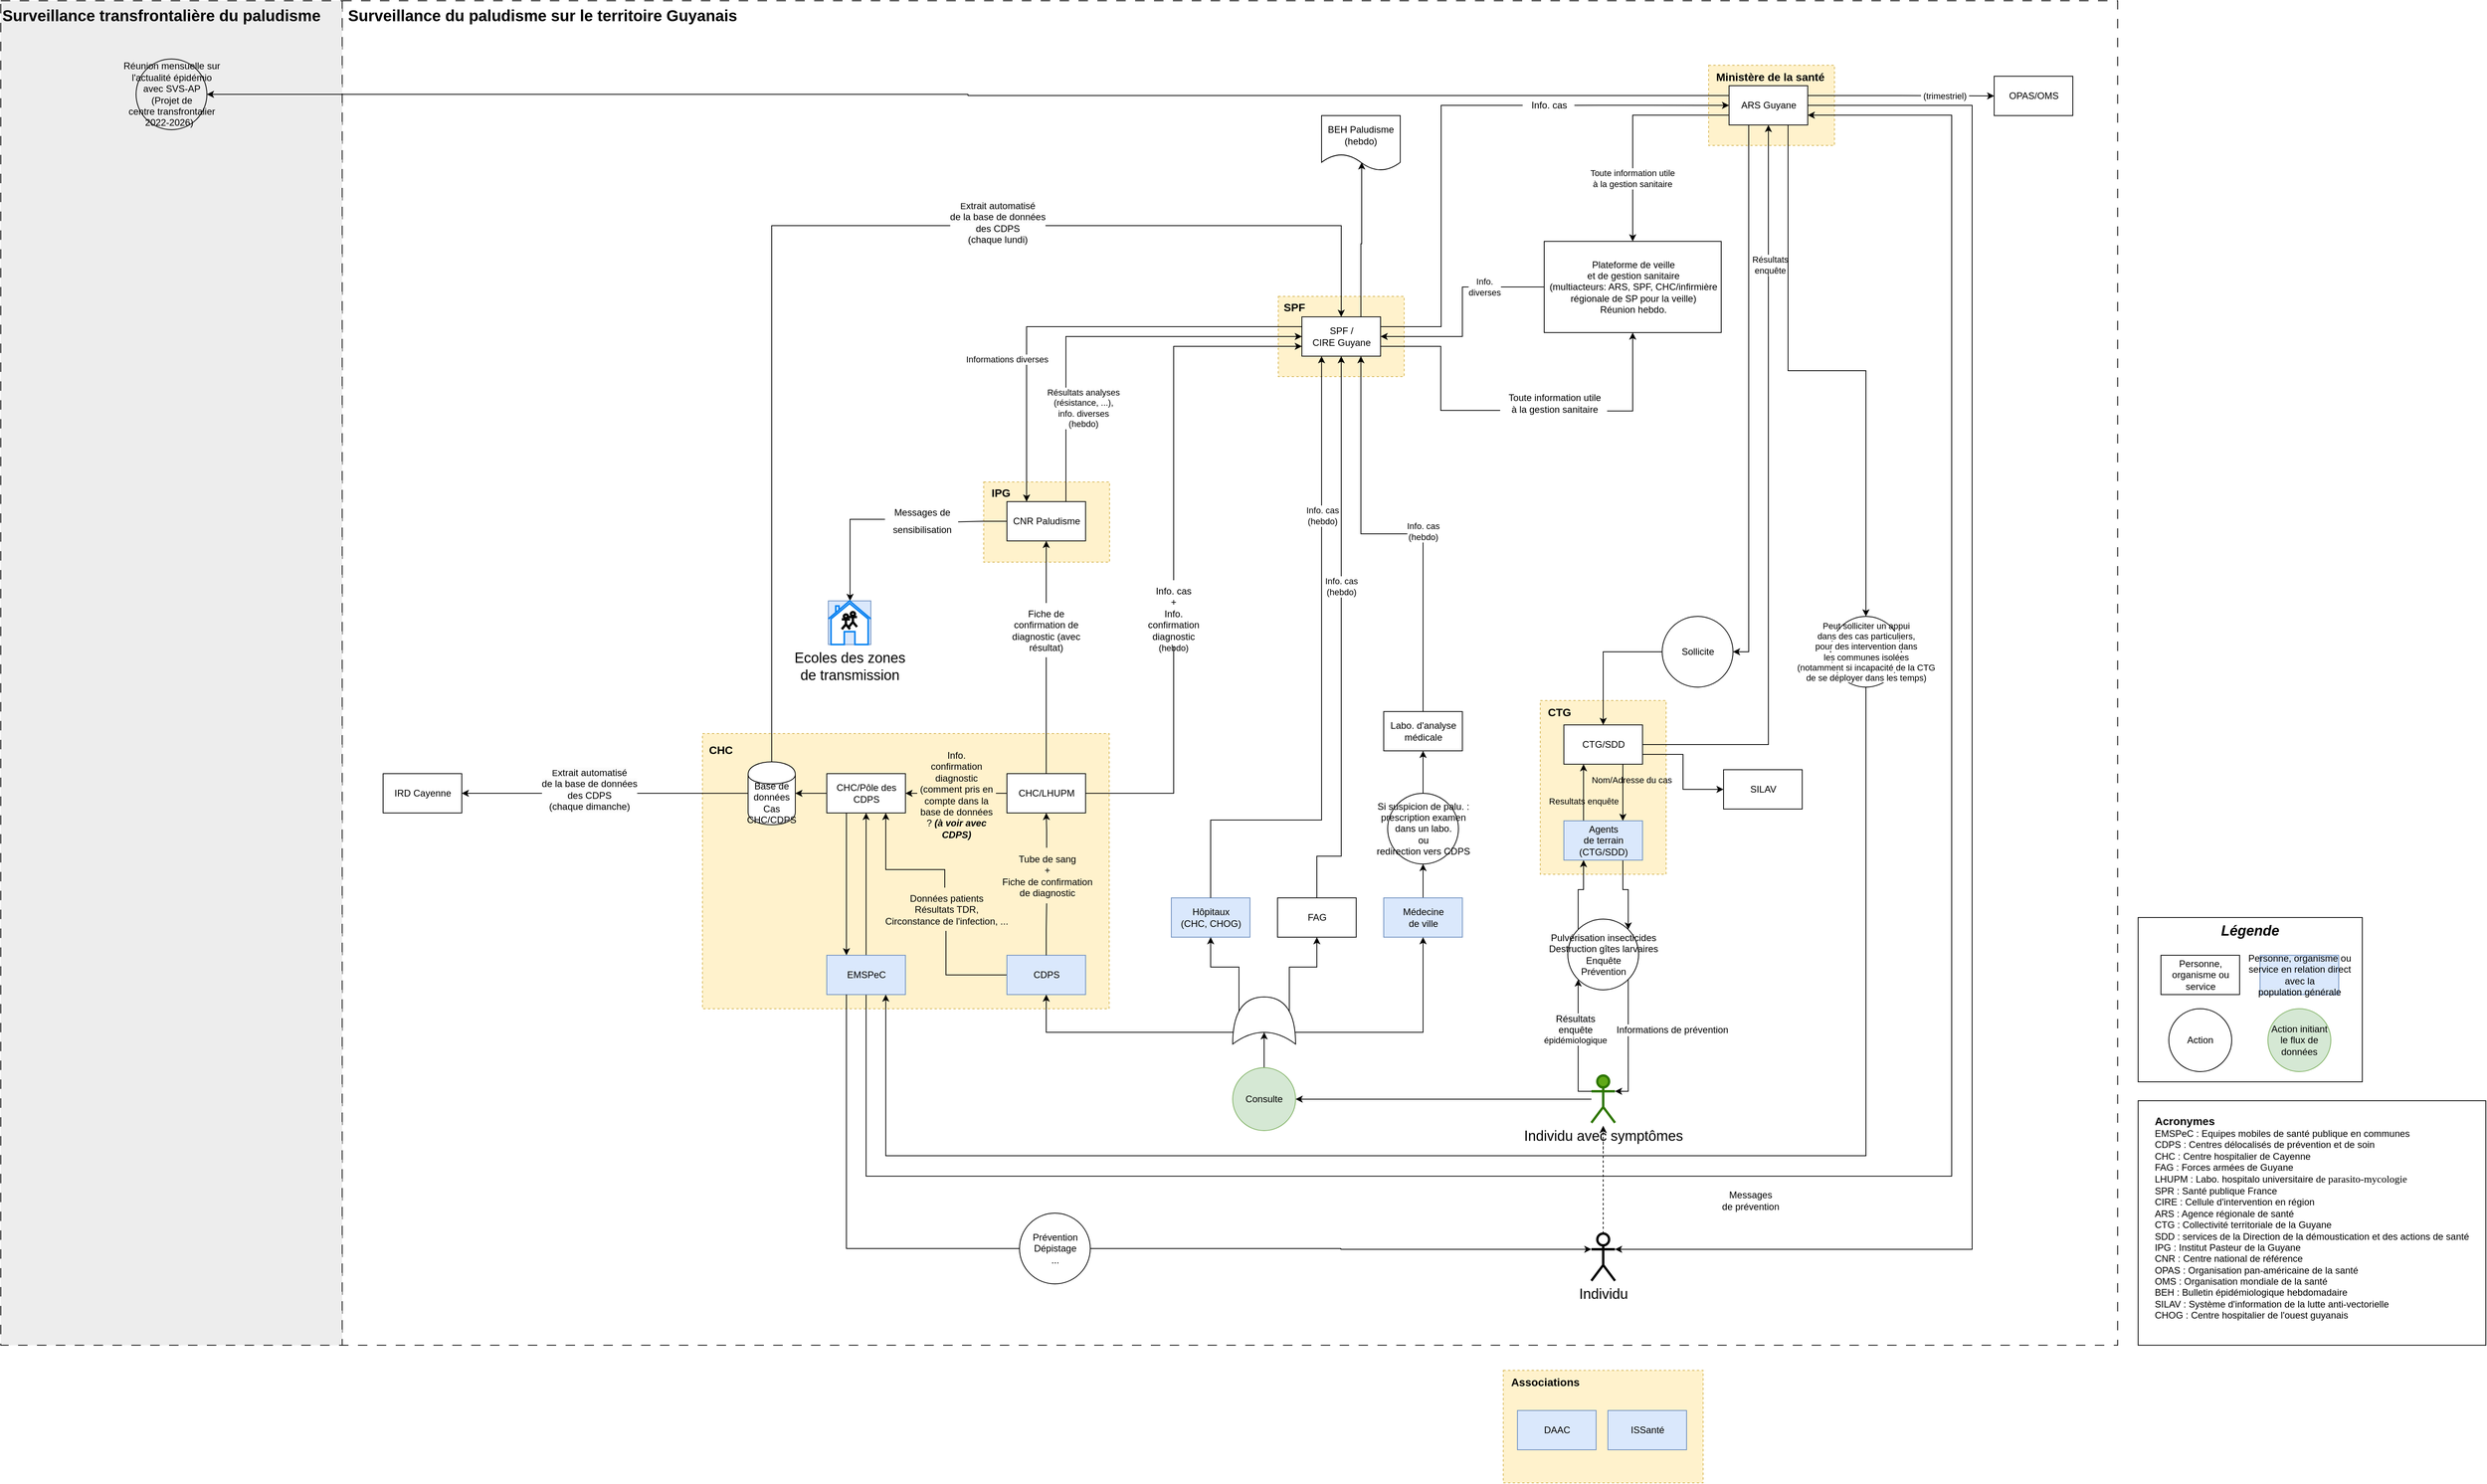 <mxfile version="21.0.6" type="github">
  <diagram id="g7fYQ90FhEnoCOdFYeij" name="Page-1">
    <mxGraphModel dx="4618" dy="2348" grid="0" gridSize="10" guides="1" tooltips="1" connect="1" arrows="1" fold="1" page="0" pageScale="1" pageWidth="827" pageHeight="1169" math="0" shadow="0">
      <root>
        <mxCell id="0" />
        <mxCell id="1" parent="0" />
        <mxCell id="hjuyHTvlB5CmD21Vtv22-89" value="&amp;nbsp;Surveillance du paludisme sur le territoire Guyanais" style="rounded=0;whiteSpace=wrap;html=1;fillColor=none;dashed=1;dashPattern=12 12;verticalAlign=top;align=left;fontSize=20;fontStyle=1" vertex="1" parent="1">
          <mxGeometry x="-421" y="-381" width="2257" height="1710" as="geometry" />
        </mxCell>
        <mxCell id="hjuyHTvlB5CmD21Vtv22-88" value="Surveillance transfrontalière du paludisme" style="rounded=0;whiteSpace=wrap;html=1;fillColor=#EDEDED;dashed=1;dashPattern=12 12;verticalAlign=top;align=left;fontSize=20;fontStyle=1" vertex="1" parent="1">
          <mxGeometry x="-855" y="-381" width="434" height="1710" as="geometry" />
        </mxCell>
        <mxCell id="hjuyHTvlB5CmD21Vtv22-76" value="" style="html=1;dashed=1;whitespace=wrap;fillColor=#fff2cc;strokeColor=#d6b656;" vertex="1" parent="1">
          <mxGeometry x="1055" y="1361" width="254" height="143" as="geometry" />
        </mxCell>
        <mxCell id="hjuyHTvlB5CmD21Vtv22-63" value="" style="html=1;dashed=1;whitespace=wrap;fillColor=#fff2cc;strokeColor=#d6b656;align=left;" vertex="1" parent="1">
          <mxGeometry x="1316" y="-299" width="160" height="102" as="geometry" />
        </mxCell>
        <mxCell id="hjuyHTvlB5CmD21Vtv22-61" value="" style="html=1;dashed=1;whitespace=wrap;fillColor=#fff2cc;strokeColor=#d6b656;align=left;" vertex="1" parent="1">
          <mxGeometry x="394.5" y="231" width="160" height="102" as="geometry" />
        </mxCell>
        <mxCell id="hjuyHTvlB5CmD21Vtv22-59" value="" style="html=1;dashed=1;whitespace=wrap;fillColor=#fff2cc;strokeColor=#d6b656;align=left;" vertex="1" parent="1">
          <mxGeometry x="769" y="-5" width="160" height="102" as="geometry" />
        </mxCell>
        <mxCell id="soGgQo1d9cTRyv0vqCLj-78" value="" style="html=1;dashed=1;whitespace=wrap;fillColor=#fff2cc;strokeColor=#d6b656;align=left;" parent="1" vertex="1">
          <mxGeometry x="1102" y="509" width="160" height="221" as="geometry" />
        </mxCell>
        <mxCell id="soGgQo1d9cTRyv0vqCLj-87" value="" style="html=1;dashed=1;whitespace=wrap;fillColor=#fff2cc;strokeColor=#d6b656;" parent="1" vertex="1">
          <mxGeometry x="37" y="551" width="517" height="350" as="geometry" />
        </mxCell>
        <mxCell id="u60AbG91HoaB3VA-9xF0-2" style="edgeStyle=orthogonalEdgeStyle;rounded=0;orthogonalLoop=1;jettySize=auto;html=1;exitX=0;exitY=0.5;exitDx=0;exitDy=0;entryX=1;entryY=0.5;entryDx=0;entryDy=0;" parent="1" source="soGgQo1d9cTRyv0vqCLj-1" target="u60AbG91HoaB3VA-9xF0-1" edge="1">
          <mxGeometry relative="1" as="geometry" />
        </mxCell>
        <mxCell id="soGgQo1d9cTRyv0vqCLj-1" value="Base de données&lt;br&gt;Cas&lt;br&gt;CHC/CDPS" style="shape=cylinder;whiteSpace=wrap;html=1;boundedLbl=1;backgroundOutline=1;" parent="1" vertex="1">
          <mxGeometry x="95" y="586.99" width="60" height="80" as="geometry" />
        </mxCell>
        <mxCell id="soGgQo1d9cTRyv0vqCLj-3" style="edgeStyle=elbowEdgeStyle;rounded=0;orthogonalLoop=1;jettySize=auto;elbow=vertical;html=1;entryX=0.5;entryY=1;entryDx=0;entryDy=0;startArrow=none;exitX=0.5;exitY=-0.011;exitDx=0;exitDy=0;exitPerimeter=0;" parent="1" source="soGgQo1d9cTRyv0vqCLj-36" target="soGgQo1d9cTRyv0vqCLj-16" edge="1">
          <mxGeometry relative="1" as="geometry">
            <mxPoint x="474" y="619.99" as="sourcePoint" />
          </mxGeometry>
        </mxCell>
        <mxCell id="soGgQo1d9cTRyv0vqCLj-85" style="edgeStyle=orthogonalEdgeStyle;rounded=0;orthogonalLoop=1;jettySize=auto;html=1;exitX=0;exitY=0.5;exitDx=0;exitDy=0;endArrow=none;endFill=0;" parent="1" source="soGgQo1d9cTRyv0vqCLj-5" target="soGgQo1d9cTRyv0vqCLj-38" edge="1">
          <mxGeometry relative="1" as="geometry" />
        </mxCell>
        <mxCell id="soGgQo1d9cTRyv0vqCLj-5" value="CDPS" style="html=1;dashed=0;whitespace=wrap;fillColor=#dae8fc;strokeColor=#6c8ebf;" parent="1" vertex="1">
          <mxGeometry x="424" y="833" width="100" height="50" as="geometry" />
        </mxCell>
        <mxCell id="soGgQo1d9cTRyv0vqCLj-6" style="edgeStyle=elbowEdgeStyle;rounded=0;orthogonalLoop=1;jettySize=auto;html=1;entryX=1;entryY=0.5;entryDx=0;entryDy=0;elbow=vertical;startArrow=none;exitX=0;exitY=0.5;exitDx=0;exitDy=0;" parent="1" source="soGgQo1d9cTRyv0vqCLj-7" target="soGgQo1d9cTRyv0vqCLj-1" edge="1">
          <mxGeometry relative="1" as="geometry">
            <mxPoint x="150" y="-390.01" as="targetPoint" />
            <mxPoint x="65" y="-420.01" as="sourcePoint" />
          </mxGeometry>
        </mxCell>
        <mxCell id="hjuyHTvlB5CmD21Vtv22-51" style="edgeStyle=orthogonalEdgeStyle;rounded=0;orthogonalLoop=1;jettySize=auto;html=1;exitX=0.25;exitY=1;exitDx=0;exitDy=0;entryX=0.25;entryY=0;entryDx=0;entryDy=0;" edge="1" parent="1" source="soGgQo1d9cTRyv0vqCLj-7" target="0BxKxRSpmN7JtVQ8fGr3-6">
          <mxGeometry relative="1" as="geometry" />
        </mxCell>
        <mxCell id="soGgQo1d9cTRyv0vqCLj-7" value="CHC/Pôle des&lt;br&gt;CDPS" style="html=1;dashed=0;whitespace=wrap;" parent="1" vertex="1">
          <mxGeometry x="195" y="601.99" width="100" height="50" as="geometry" />
        </mxCell>
        <mxCell id="hjuyHTvlB5CmD21Vtv22-36" style="edgeStyle=orthogonalEdgeStyle;rounded=0;orthogonalLoop=1;jettySize=auto;html=1;exitX=1;exitY=0.75;exitDx=0;exitDy=0;entryX=0.5;entryY=1;entryDx=0;entryDy=0;startArrow=none;" edge="1" parent="1" source="hjuyHTvlB5CmD21Vtv22-35" target="Eu0Y002OEBs1yhH1_e7d-9">
          <mxGeometry relative="1" as="geometry" />
        </mxCell>
        <mxCell id="hjuyHTvlB5CmD21Vtv22-39" style="edgeStyle=orthogonalEdgeStyle;rounded=0;orthogonalLoop=1;jettySize=auto;html=1;exitX=0.75;exitY=0;exitDx=0;exitDy=0;entryX=0.49;entryY=0.85;entryDx=0;entryDy=0;entryPerimeter=0;" edge="1" parent="1" source="soGgQo1d9cTRyv0vqCLj-11" target="hjuyHTvlB5CmD21Vtv22-40">
          <mxGeometry relative="1" as="geometry">
            <mxPoint x="936" y="-195.5" as="targetPoint" />
          </mxGeometry>
        </mxCell>
        <mxCell id="soGgQo1d9cTRyv0vqCLj-11" value="SPF /&lt;br&gt;CIRE Guyane" style="html=1;dashed=0;whitespace=wrap;" parent="1" vertex="1">
          <mxGeometry x="799" y="21" width="100" height="50" as="geometry" />
        </mxCell>
        <mxCell id="Eu0Y002OEBs1yhH1_e7d-13" style="edgeStyle=orthogonalEdgeStyle;rounded=0;orthogonalLoop=1;jettySize=auto;html=1;exitX=0.25;exitY=0;exitDx=0;exitDy=0;entryX=0;entryY=0.25;entryDx=0;entryDy=0;startArrow=classic;startFill=1;endArrow=none;endFill=0;" parent="1" source="soGgQo1d9cTRyv0vqCLj-12" target="soGgQo1d9cTRyv0vqCLj-11" edge="1">
          <mxGeometry relative="1" as="geometry" />
        </mxCell>
        <mxCell id="Eu0Y002OEBs1yhH1_e7d-14" value="Informations diverses" style="edgeLabel;html=1;align=center;verticalAlign=middle;resizable=0;points=[];" parent="Eu0Y002OEBs1yhH1_e7d-13" vertex="1" connectable="0">
          <mxGeometry x="-0.288" y="1" relative="1" as="geometry">
            <mxPoint x="-24" y="23" as="offset" />
          </mxGeometry>
        </mxCell>
        <mxCell id="Eu0Y002OEBs1yhH1_e7d-17" style="edgeStyle=orthogonalEdgeStyle;rounded=0;orthogonalLoop=1;jettySize=auto;html=1;exitX=0.75;exitY=0;exitDx=0;exitDy=0;entryX=0;entryY=0.5;entryDx=0;entryDy=0;" parent="1" source="soGgQo1d9cTRyv0vqCLj-12" target="soGgQo1d9cTRyv0vqCLj-11" edge="1">
          <mxGeometry relative="1" as="geometry" />
        </mxCell>
        <mxCell id="Eu0Y002OEBs1yhH1_e7d-18" value="Résultats analyses&lt;br&gt;(résistance, ...),&lt;br&gt;info. diverses&lt;br&gt;(hebdo)" style="edgeLabel;html=1;align=center;verticalAlign=middle;resizable=0;points=[];" parent="Eu0Y002OEBs1yhH1_e7d-17" vertex="1" connectable="0">
          <mxGeometry x="-0.266" y="-1" relative="1" as="geometry">
            <mxPoint x="21" y="68" as="offset" />
          </mxGeometry>
        </mxCell>
        <mxCell id="hjuyHTvlB5CmD21Vtv22-42" style="edgeStyle=orthogonalEdgeStyle;rounded=0;orthogonalLoop=1;jettySize=auto;html=1;exitX=0;exitY=0.5;exitDx=0;exitDy=0;entryX=0.511;entryY=0;entryDx=0;entryDy=0;entryPerimeter=0;startArrow=none;" edge="1" parent="1" source="B1FECNCcKLdafd96bGU7-9" target="B1FECNCcKLdafd96bGU7-4">
          <mxGeometry relative="1" as="geometry" />
        </mxCell>
        <mxCell id="soGgQo1d9cTRyv0vqCLj-12" value="CNR Paludisme" style="html=1;dashed=0;whitespace=wrap;" parent="1" vertex="1">
          <mxGeometry x="424" y="256" width="100" height="50" as="geometry" />
        </mxCell>
        <mxCell id="soGgQo1d9cTRyv0vqCLj-13" style="edgeStyle=orthogonalEdgeStyle;rounded=0;orthogonalLoop=1;jettySize=auto;html=1;exitX=0.5;exitY=0;exitDx=0;exitDy=0;entryX=0.5;entryY=1;entryDx=0;entryDy=0;startArrow=none;" parent="1" source="soGgQo1d9cTRyv0vqCLj-49" target="soGgQo1d9cTRyv0vqCLj-12" edge="1">
          <mxGeometry relative="1" as="geometry" />
        </mxCell>
        <mxCell id="soGgQo1d9cTRyv0vqCLj-14" style="edgeStyle=elbowEdgeStyle;rounded=0;orthogonalLoop=1;jettySize=auto;elbow=vertical;html=1;exitX=0;exitY=0.5;exitDx=0;exitDy=0;entryX=1;entryY=0.5;entryDx=0;entryDy=0;startArrow=none;" parent="1" source="soGgQo1d9cTRyv0vqCLj-58" target="soGgQo1d9cTRyv0vqCLj-7" edge="1">
          <mxGeometry relative="1" as="geometry">
            <Array as="points" />
          </mxGeometry>
        </mxCell>
        <mxCell id="soGgQo1d9cTRyv0vqCLj-16" value="CHC/LHUPM" style="html=1;dashed=0;whitespace=wrap;" parent="1" vertex="1">
          <mxGeometry x="424" y="601.99" width="100" height="50" as="geometry" />
        </mxCell>
        <mxCell id="soGgQo1d9cTRyv0vqCLj-19" style="edgeStyle=orthogonalEdgeStyle;rounded=0;orthogonalLoop=1;jettySize=auto;html=1;exitX=0.75;exitY=1;exitDx=0;exitDy=0;entryX=0.75;entryY=0;entryDx=0;entryDy=0;strokeColor=#000000;endArrow=classic;endFill=1;" parent="1" source="soGgQo1d9cTRyv0vqCLj-21" target="soGgQo1d9cTRyv0vqCLj-76" edge="1">
          <mxGeometry relative="1" as="geometry" />
        </mxCell>
        <mxCell id="soGgQo1d9cTRyv0vqCLj-20" value="Nom/Adresse du cas" style="edgeLabel;html=1;align=center;verticalAlign=middle;resizable=0;points=[];labelBackgroundColor=none;" parent="soGgQo1d9cTRyv0vqCLj-19" vertex="1" connectable="0">
          <mxGeometry x="-0.015" y="1" relative="1" as="geometry">
            <mxPoint x="10" y="-16" as="offset" />
          </mxGeometry>
        </mxCell>
        <mxCell id="Eu0Y002OEBs1yhH1_e7d-20" style="edgeStyle=orthogonalEdgeStyle;rounded=0;orthogonalLoop=1;jettySize=auto;html=1;exitX=1;exitY=0.75;exitDx=0;exitDy=0;entryX=0;entryY=0.5;entryDx=0;entryDy=0;" parent="1" source="soGgQo1d9cTRyv0vqCLj-21" target="Eu0Y002OEBs1yhH1_e7d-19" edge="1">
          <mxGeometry relative="1" as="geometry" />
        </mxCell>
        <mxCell id="hjuyHTvlB5CmD21Vtv22-9" style="edgeStyle=orthogonalEdgeStyle;rounded=0;orthogonalLoop=1;jettySize=auto;html=1;exitX=1;exitY=0.5;exitDx=0;exitDy=0;entryX=0.5;entryY=1;entryDx=0;entryDy=0;" edge="1" parent="1" source="soGgQo1d9cTRyv0vqCLj-21" target="n1sZ7gGWq_7eU4WZFnXG-12">
          <mxGeometry relative="1" as="geometry" />
        </mxCell>
        <mxCell id="hjuyHTvlB5CmD21Vtv22-10" value="Résultats&lt;br style=&quot;border-color: var(--border-color);&quot;&gt;enquête" style="edgeLabel;html=1;align=center;verticalAlign=middle;resizable=0;points=[];" vertex="1" connectable="0" parent="hjuyHTvlB5CmD21Vtv22-9">
          <mxGeometry x="0.623" y="-2" relative="1" as="geometry">
            <mxPoint y="-1" as="offset" />
          </mxGeometry>
        </mxCell>
        <mxCell id="soGgQo1d9cTRyv0vqCLj-21" value="CTG/SDD" style="html=1;dashed=0;whitespace=wrap;" parent="1" vertex="1">
          <mxGeometry x="1132" y="539.99" width="100" height="50" as="geometry" />
        </mxCell>
        <mxCell id="Eu0Y002OEBs1yhH1_e7d-4" style="edgeStyle=orthogonalEdgeStyle;rounded=0;orthogonalLoop=1;jettySize=auto;html=1;exitX=0.5;exitY=0;exitDx=0;exitDy=0;entryX=0.5;entryY=1;entryDx=0;entryDy=0;" parent="1" source="hjuyHTvlB5CmD21Vtv22-5" target="Eu0Y002OEBs1yhH1_e7d-1" edge="1">
          <mxGeometry relative="1" as="geometry" />
        </mxCell>
        <mxCell id="hjuyHTvlB5CmD21Vtv22-17" style="edgeStyle=orthogonalEdgeStyle;rounded=0;orthogonalLoop=1;jettySize=auto;html=1;entryX=0.5;entryY=1;entryDx=0;entryDy=0;startArrow=none;exitX=0.5;exitY=0;exitDx=0;exitDy=0;" edge="1" parent="1" source="soGgQo1d9cTRyv0vqCLj-25" target="soGgQo1d9cTRyv0vqCLj-11">
          <mxGeometry relative="1" as="geometry">
            <Array as="points">
              <mxPoint x="818" y="707" />
              <mxPoint x="849" y="707" />
            </Array>
          </mxGeometry>
        </mxCell>
        <mxCell id="hjuyHTvlB5CmD21Vtv22-57" value="Info. cas&lt;br style=&quot;border-color: var(--border-color);&quot;&gt;(hebdo)" style="edgeLabel;html=1;align=center;verticalAlign=middle;resizable=0;points=[];" vertex="1" connectable="0" parent="hjuyHTvlB5CmD21Vtv22-17">
          <mxGeometry x="0.186" relative="1" as="geometry">
            <mxPoint as="offset" />
          </mxGeometry>
        </mxCell>
        <mxCell id="soGgQo1d9cTRyv0vqCLj-23" value="Hôpitaux&lt;br&gt;(CHC, CHOG)" style="html=1;dashed=0;whitespace=wrap;fillColor=#dae8fc;strokeColor=#6c8ebf;" parent="1" vertex="1">
          <mxGeometry x="633" y="760" width="100" height="50" as="geometry" />
        </mxCell>
        <mxCell id="Eu0Y002OEBs1yhH1_e7d-7" style="edgeStyle=orthogonalEdgeStyle;rounded=0;orthogonalLoop=1;jettySize=auto;html=1;entryX=0.25;entryY=1;entryDx=0;entryDy=0;exitX=0.5;exitY=0;exitDx=0;exitDy=0;" parent="1" source="soGgQo1d9cTRyv0vqCLj-23" target="soGgQo1d9cTRyv0vqCLj-11" edge="1">
          <mxGeometry relative="1" as="geometry">
            <mxPoint x="697" y="715" as="sourcePoint" />
            <mxPoint x="985" y="75" as="targetPoint" />
            <Array as="points">
              <mxPoint x="683" y="661" />
              <mxPoint x="824" y="661" />
            </Array>
          </mxGeometry>
        </mxCell>
        <mxCell id="hjuyHTvlB5CmD21Vtv22-58" value="Info. cas&lt;br&gt;(hebdo)" style="edgeLabel;html=1;align=center;verticalAlign=middle;resizable=0;points=[];" vertex="1" connectable="0" parent="Eu0Y002OEBs1yhH1_e7d-7">
          <mxGeometry x="0.511" y="-1" relative="1" as="geometry">
            <mxPoint as="offset" />
          </mxGeometry>
        </mxCell>
        <mxCell id="hjuyHTvlB5CmD21Vtv22-6" style="edgeStyle=orthogonalEdgeStyle;rounded=0;orthogonalLoop=1;jettySize=auto;html=1;exitX=0.5;exitY=0;exitDx=0;exitDy=0;entryX=0.5;entryY=1;entryDx=0;entryDy=0;" edge="1" parent="1" source="soGgQo1d9cTRyv0vqCLj-27" target="hjuyHTvlB5CmD21Vtv22-5">
          <mxGeometry relative="1" as="geometry" />
        </mxCell>
        <mxCell id="soGgQo1d9cTRyv0vqCLj-27" value="Médecine&lt;br style=&quot;border-color: var(--border-color);&quot;&gt;de ville" style="html=1;dashed=0;whitespace=wrap;fillColor=#dae8fc;strokeColor=#6c8ebf;" parent="1" vertex="1">
          <mxGeometry x="903" y="760" width="100" height="50" as="geometry" />
        </mxCell>
        <mxCell id="soGgQo1d9cTRyv0vqCLj-77" style="edgeStyle=orthogonalEdgeStyle;rounded=0;orthogonalLoop=1;jettySize=auto;html=1;entryX=0;entryY=0.5;entryDx=0;entryDy=0;exitX=1.022;exitY=0.498;exitDx=0;exitDy=0;exitPerimeter=0;" parent="1" source="soGgQo1d9cTRyv0vqCLj-32" target="n1sZ7gGWq_7eU4WZFnXG-12" edge="1">
          <mxGeometry relative="1" as="geometry" />
        </mxCell>
        <mxCell id="soGgQo1d9cTRyv0vqCLj-32" value="Info. cas" style="text;html=1;align=center;verticalAlign=middle;resizable=0;points=[];autosize=1;strokeColor=none;fillColor=none;" parent="1" vertex="1">
          <mxGeometry x="1081" y="-261" width="63" height="26" as="geometry" />
        </mxCell>
        <mxCell id="soGgQo1d9cTRyv0vqCLj-33" value="" style="edgeStyle=elbowEdgeStyle;rounded=0;orthogonalLoop=1;jettySize=auto;html=1;endArrow=none;entryX=-0.022;entryY=0.498;entryDx=0;entryDy=0;entryPerimeter=0;exitX=1;exitY=0.25;exitDx=0;exitDy=0;" parent="1" source="soGgQo1d9cTRyv0vqCLj-11" target="soGgQo1d9cTRyv0vqCLj-32" edge="1">
          <mxGeometry relative="1" as="geometry">
            <mxPoint x="737" y="183" as="sourcePoint" />
            <mxPoint x="837" y="182.5" as="targetPoint" />
            <Array as="points">
              <mxPoint x="976" y="-79" />
            </Array>
          </mxGeometry>
        </mxCell>
        <mxCell id="soGgQo1d9cTRyv0vqCLj-36" value="Tube de sang&lt;br&gt;+&lt;br&gt;Fiche de confirmation&lt;br&gt;de diagnostic" style="text;html=1;align=center;verticalAlign=middle;resizable=0;points=[];autosize=1;strokeColor=none;fillColor=none;" parent="1" vertex="1">
          <mxGeometry x="404.5" y="697" width="140" height="70" as="geometry" />
        </mxCell>
        <mxCell id="soGgQo1d9cTRyv0vqCLj-37" value="" style="edgeStyle=elbowEdgeStyle;rounded=0;orthogonalLoop=1;jettySize=auto;elbow=vertical;html=1;entryX=0.5;entryY=1;entryDx=0;entryDy=0;endArrow=none;" parent="1" source="soGgQo1d9cTRyv0vqCLj-5" target="soGgQo1d9cTRyv0vqCLj-36" edge="1">
          <mxGeometry relative="1" as="geometry">
            <mxPoint x="475" y="630" as="sourcePoint" />
            <mxPoint x="475" y="420" as="targetPoint" />
          </mxGeometry>
        </mxCell>
        <mxCell id="soGgQo1d9cTRyv0vqCLj-84" style="edgeStyle=orthogonalEdgeStyle;rounded=0;orthogonalLoop=1;jettySize=auto;html=1;entryX=0.75;entryY=1;entryDx=0;entryDy=0;endArrow=classic;endFill=1;" parent="1" source="soGgQo1d9cTRyv0vqCLj-38" target="soGgQo1d9cTRyv0vqCLj-7" edge="1">
          <mxGeometry relative="1" as="geometry">
            <Array as="points">
              <mxPoint x="345" y="724" />
              <mxPoint x="270" y="724" />
            </Array>
          </mxGeometry>
        </mxCell>
        <mxCell id="soGgQo1d9cTRyv0vqCLj-38" value="Données patients&lt;br&gt;Résultats TDR,&lt;br&gt;Circonstance de l&#39;infection, ..." style="text;html=1;align=center;verticalAlign=middle;resizable=0;points=[];autosize=1;strokeColor=none;fillColor=none;" parent="1" vertex="1">
          <mxGeometry x="259.5" y="747" width="174" height="55" as="geometry" />
        </mxCell>
        <mxCell id="soGgQo1d9cTRyv0vqCLj-41" value="" style="edgeStyle=elbowEdgeStyle;rounded=0;orthogonalLoop=1;jettySize=auto;html=1;endArrow=classic;elbow=vertical;exitX=0.5;exitY=0;exitDx=0;exitDy=0;fillColor=#e51400;strokeColor=#000000;endFill=1;entryX=0.5;entryY=0;entryDx=0;entryDy=0;" parent="1" source="soGgQo1d9cTRyv0vqCLj-1" target="soGgQo1d9cTRyv0vqCLj-11" edge="1">
          <mxGeometry relative="1" as="geometry">
            <mxPoint x="525" y="655" as="sourcePoint" />
            <mxPoint x="737" y="-3" as="targetPoint" />
            <Array as="points">
              <mxPoint x="510" y="-95" />
            </Array>
          </mxGeometry>
        </mxCell>
        <mxCell id="hjuyHTvlB5CmD21Vtv22-1" value="E&lt;span style=&quot;font-size: 12px; background-color: rgb(251, 251, 251);&quot;&gt;xtrait automatisé&lt;br&gt;de la base de données&lt;br&gt;des CDPS&lt;br&gt;(chaque lundi)&lt;br&gt;&lt;/span&gt;" style="edgeLabel;html=1;align=center;verticalAlign=middle;resizable=0;points=[];" vertex="1" connectable="0" parent="soGgQo1d9cTRyv0vqCLj-41">
          <mxGeometry x="0.259" y="3" relative="1" as="geometry">
            <mxPoint x="11" y="-1" as="offset" />
          </mxGeometry>
        </mxCell>
        <mxCell id="soGgQo1d9cTRyv0vqCLj-49" value="&lt;span style=&quot;color: rgb(0, 0, 0);&quot;&gt;Fiche de&lt;/span&gt;&lt;br style=&quot;color: rgb(0, 0, 0);&quot;&gt;&lt;span style=&quot;color: rgb(0, 0, 0);&quot;&gt;confirmation de&lt;/span&gt;&lt;br style=&quot;color: rgb(0, 0, 0);&quot;&gt;&lt;span style=&quot;color: rgb(0, 0, 0);&quot;&gt;diagnostic (avec résultat)&lt;/span&gt;" style="text;whiteSpace=wrap;html=1;fontColor=#3399FF;align=center;" parent="1" vertex="1">
          <mxGeometry x="424" y="385" width="100" height="50" as="geometry" />
        </mxCell>
        <mxCell id="soGgQo1d9cTRyv0vqCLj-50" value="" style="edgeStyle=orthogonalEdgeStyle;rounded=0;orthogonalLoop=1;jettySize=auto;html=1;exitX=0.5;exitY=0;exitDx=0;exitDy=0;endArrow=none;" parent="1" source="soGgQo1d9cTRyv0vqCLj-16" edge="1">
          <mxGeometry relative="1" as="geometry">
            <mxPoint x="445" y="380.5" as="sourcePoint" />
            <mxPoint x="474" y="454" as="targetPoint" />
          </mxGeometry>
        </mxCell>
        <mxCell id="hjuyHTvlB5CmD21Vtv22-25" style="edgeStyle=orthogonalEdgeStyle;rounded=0;orthogonalLoop=1;jettySize=auto;html=1;entryX=0;entryY=0.75;entryDx=0;entryDy=0;exitX=0.5;exitY=0;exitDx=0;exitDy=0;" edge="1" parent="1" source="soGgQo1d9cTRyv0vqCLj-51" target="soGgQo1d9cTRyv0vqCLj-11">
          <mxGeometry relative="1" as="geometry" />
        </mxCell>
        <mxCell id="soGgQo1d9cTRyv0vqCLj-51" value="&lt;font color=&quot;#000000&quot;&gt;Info. cas&lt;/font&gt;&lt;br&gt;&lt;font color=&quot;#000000&quot;&gt;+&lt;/font&gt;&lt;br&gt;&lt;font color=&quot;#000000&quot;&gt;Info.&lt;br style=&quot;&quot;&gt;confirmation&lt;br style=&quot;&quot;&gt;diagnostic&lt;br&gt;&lt;span style=&quot;font-size: 11px; background-color: rgb(255, 255, 255);&quot;&gt;(hebdo)&lt;/span&gt;&lt;/font&gt;&lt;span style=&quot;color: rgb(0, 0, 0);&quot;&gt;&lt;br&gt;&lt;/span&gt;" style="text;whiteSpace=wrap;html=1;fontColor=#3399FF;align=center;" parent="1" vertex="1">
          <mxGeometry x="586" y="356" width="100" height="84" as="geometry" />
        </mxCell>
        <mxCell id="soGgQo1d9cTRyv0vqCLj-52" value="" style="edgeStyle=elbowEdgeStyle;rounded=0;orthogonalLoop=1;jettySize=auto;elbow=vertical;html=1;endArrow=none;exitX=1;exitY=0.5;exitDx=0;exitDy=0;entryX=0.5;entryY=1;entryDx=0;entryDy=0;" parent="1" source="soGgQo1d9cTRyv0vqCLj-16" target="soGgQo1d9cTRyv0vqCLj-51" edge="1">
          <mxGeometry relative="1" as="geometry">
            <mxPoint x="395" y="343" as="sourcePoint" />
            <mxPoint x="450" y="238" as="targetPoint" />
            <Array as="points">
              <mxPoint x="579" y="627" />
            </Array>
          </mxGeometry>
        </mxCell>
        <mxCell id="soGgQo1d9cTRyv0vqCLj-58" value="&lt;font color=&quot;#000000&quot;&gt;Info.&lt;br&gt;confirmation&lt;br&gt;diagnostic&lt;br&gt;(comment pris en compte dans la base de données ? &lt;b&gt;&lt;i&gt;(à voir avec CDPS)&lt;/i&gt;&lt;/b&gt;&lt;br&gt;&lt;/font&gt;" style="text;whiteSpace=wrap;html=1;align=center;" parent="1" vertex="1">
          <mxGeometry x="310" y="564.98" width="100" height="124.01" as="geometry" />
        </mxCell>
        <mxCell id="soGgQo1d9cTRyv0vqCLj-59" value="" style="edgeStyle=elbowEdgeStyle;rounded=0;orthogonalLoop=1;jettySize=auto;elbow=vertical;html=1;exitX=0;exitY=0.5;exitDx=0;exitDy=0;entryX=1;entryY=0.5;entryDx=0;entryDy=0;endArrow=none;" parent="1" source="soGgQo1d9cTRyv0vqCLj-16" target="soGgQo1d9cTRyv0vqCLj-58" edge="1">
          <mxGeometry relative="1" as="geometry">
            <mxPoint x="345" y="380.5" as="sourcePoint" />
            <mxPoint x="305" y="458" as="targetPoint" />
          </mxGeometry>
        </mxCell>
        <mxCell id="soGgQo1d9cTRyv0vqCLj-66" style="edgeStyle=orthogonalEdgeStyle;rounded=0;orthogonalLoop=1;jettySize=auto;html=1;entryX=0.75;entryY=1;entryDx=0;entryDy=0;endArrow=none;endFill=0;startArrow=classic;startFill=1;exitX=1;exitY=0;exitDx=0;exitDy=0;" parent="1" source="soGgQo1d9cTRyv0vqCLj-79" target="soGgQo1d9cTRyv0vqCLj-76" edge="1">
          <mxGeometry relative="1" as="geometry" />
        </mxCell>
        <mxCell id="soGgQo1d9cTRyv0vqCLj-70" style="edgeStyle=orthogonalEdgeStyle;rounded=0;orthogonalLoop=1;jettySize=auto;html=1;exitX=0.25;exitY=0.5;exitDx=0;exitDy=0;entryX=0.5;entryY=1;entryDx=0;entryDy=0;endArrow=classic;endFill=1;startArrow=none;exitPerimeter=0;" parent="1" target="soGgQo1d9cTRyv0vqCLj-27" edge="1" source="hjuyHTvlB5CmD21Vtv22-31">
          <mxGeometry relative="1" as="geometry">
            <mxPoint x="953" y="915.0" as="sourcePoint" />
            <mxPoint x="1662" y="949.485" as="targetPoint" />
          </mxGeometry>
        </mxCell>
        <mxCell id="soGgQo1d9cTRyv0vqCLj-80" style="edgeStyle=orthogonalEdgeStyle;rounded=0;orthogonalLoop=1;jettySize=auto;html=1;exitX=0;exitY=0.333;exitDx=0;exitDy=0;entryX=0;entryY=1;entryDx=0;entryDy=0;endArrow=classic;endFill=1;exitPerimeter=0;" parent="1" source="0BxKxRSpmN7JtVQ8fGr3-14" target="soGgQo1d9cTRyv0vqCLj-79" edge="1">
          <mxGeometry relative="1" as="geometry">
            <mxPoint x="1157" y="1000" as="sourcePoint" />
            <Array as="points">
              <mxPoint x="1150" y="1006" />
            </Array>
          </mxGeometry>
        </mxCell>
        <mxCell id="soGgQo1d9cTRyv0vqCLj-74" style="edgeStyle=orthogonalEdgeStyle;rounded=0;orthogonalLoop=1;jettySize=auto;html=1;exitX=0.25;exitY=0;exitDx=0;exitDy=0;entryX=0.25;entryY=1;entryDx=0;entryDy=0;strokeColor=#000000;endArrow=classic;endFill=1;" parent="1" source="soGgQo1d9cTRyv0vqCLj-76" target="soGgQo1d9cTRyv0vqCLj-21" edge="1">
          <mxGeometry relative="1" as="geometry" />
        </mxCell>
        <mxCell id="soGgQo1d9cTRyv0vqCLj-75" value="Resultats enquête" style="edgeLabel;html=1;align=center;verticalAlign=middle;resizable=0;points=[];labelBackgroundColor=none;" parent="soGgQo1d9cTRyv0vqCLj-74" vertex="1" connectable="0">
          <mxGeometry x="0.069" y="9" relative="1" as="geometry">
            <mxPoint x="9" y="13" as="offset" />
          </mxGeometry>
        </mxCell>
        <mxCell id="soGgQo1d9cTRyv0vqCLj-76" value="Agents&lt;br&gt;de terrain&lt;br&gt;(CTG/SDD)" style="html=1;dashed=0;whitespace=wrap;fillColor=#dae8fc;strokeColor=#6c8ebf;" parent="1" vertex="1">
          <mxGeometry x="1132" y="661.99" width="100" height="50" as="geometry" />
        </mxCell>
        <mxCell id="soGgQo1d9cTRyv0vqCLj-81" style="edgeStyle=orthogonalEdgeStyle;rounded=0;orthogonalLoop=1;jettySize=auto;html=1;exitX=1;exitY=1;exitDx=0;exitDy=0;entryX=1;entryY=0.333;entryDx=0;entryDy=0;endArrow=classic;endFill=1;entryPerimeter=0;" parent="1" source="soGgQo1d9cTRyv0vqCLj-79" target="0BxKxRSpmN7JtVQ8fGr3-14" edge="1">
          <mxGeometry relative="1" as="geometry">
            <mxPoint x="1207" y="1000" as="targetPoint" />
            <Array as="points">
              <mxPoint x="1214" y="1006" />
            </Array>
          </mxGeometry>
        </mxCell>
        <mxCell id="soGgQo1d9cTRyv0vqCLj-82" value="&lt;span style=&quot;&quot;&gt;&lt;font style=&quot;font-size: 12px;&quot;&gt;Informations de prévention&lt;/font&gt;&lt;/span&gt;" style="edgeLabel;html=1;align=left;verticalAlign=middle;resizable=0;points=[];" parent="soGgQo1d9cTRyv0vqCLj-81" vertex="1" connectable="0">
          <mxGeometry x="-0.18" relative="1" as="geometry">
            <mxPoint x="-17" y="-1" as="offset" />
          </mxGeometry>
        </mxCell>
        <mxCell id="hjuyHTvlB5CmD21Vtv22-19" style="edgeStyle=orthogonalEdgeStyle;rounded=0;orthogonalLoop=1;jettySize=auto;html=1;exitX=0;exitY=0;exitDx=0;exitDy=0;entryX=0.25;entryY=1;entryDx=0;entryDy=0;" edge="1" parent="1" source="soGgQo1d9cTRyv0vqCLj-79" target="soGgQo1d9cTRyv0vqCLj-76">
          <mxGeometry relative="1" as="geometry" />
        </mxCell>
        <mxCell id="soGgQo1d9cTRyv0vqCLj-79" value="&lt;div style=&quot;&quot;&gt;&lt;div&gt;&lt;span style=&quot;background-color: initial;&quot;&gt;Pulvérisation insecticides&lt;/span&gt;&lt;/div&gt;&lt;span style=&quot;text-align: left; background-color: initial;&quot;&gt;&lt;div style=&quot;text-align: center;&quot;&gt;&lt;span style=&quot;background-color: initial;&quot;&gt;Destruction gîtes larvaires&lt;/span&gt;&lt;/div&gt;&lt;/span&gt;&lt;span style=&quot;text-align: left; background-color: initial;&quot;&gt;&lt;div style=&quot;text-align: center;&quot;&gt;&lt;span style=&quot;background-color: initial;&quot;&gt;Enquête&lt;/span&gt;&lt;/div&gt;&lt;div style=&quot;text-align: center;&quot;&gt;&lt;span style=&quot;background-color: initial;&quot;&gt;Prévention&lt;/span&gt;&lt;/div&gt;&lt;/span&gt;&lt;/div&gt;" style="shape=ellipse;html=1;dashed=0;whitespace=wrap;aspect=fixed;perimeter=ellipsePerimeter;fillColor=none;align=center;labelPosition=center;verticalLabelPosition=middle;verticalAlign=middle;" parent="1" vertex="1">
          <mxGeometry x="1137" y="787" width="90" height="90" as="geometry" />
        </mxCell>
        <mxCell id="n1sZ7gGWq_7eU4WZFnXG-20" style="edgeStyle=orthogonalEdgeStyle;rounded=0;orthogonalLoop=1;jettySize=auto;html=1;entryX=1;entryY=0.333;entryDx=0;entryDy=0;fontSize=12;entryPerimeter=0;exitX=1;exitY=0.5;exitDx=0;exitDy=0;" parent="1" source="n1sZ7gGWq_7eU4WZFnXG-12" target="0BxKxRSpmN7JtVQ8fGr3-12" edge="1">
          <mxGeometry relative="1" as="geometry">
            <Array as="points">
              <mxPoint x="1651" y="-248" />
              <mxPoint x="1651" y="1207" />
            </Array>
            <mxPoint x="1232" y="1105" as="targetPoint" />
          </mxGeometry>
        </mxCell>
        <mxCell id="n1sZ7gGWq_7eU4WZFnXG-21" value="Messages&lt;br&gt;de prévention" style="edgeLabel;html=1;align=center;verticalAlign=middle;resizable=0;points=[];fontSize=12;" parent="n1sZ7gGWq_7eU4WZFnXG-20" vertex="1" connectable="0">
          <mxGeometry x="-0.587" y="-2" relative="1" as="geometry">
            <mxPoint x="-280" y="1164" as="offset" />
          </mxGeometry>
        </mxCell>
        <mxCell id="Eu0Y002OEBs1yhH1_e7d-10" style="edgeStyle=orthogonalEdgeStyle;rounded=0;orthogonalLoop=1;jettySize=auto;html=1;entryX=0.5;entryY=0;entryDx=0;entryDy=0;startArrow=none;exitX=0;exitY=0.5;exitDx=0;exitDy=0;" parent="1" source="hjuyHTvlB5CmD21Vtv22-11" target="soGgQo1d9cTRyv0vqCLj-21" edge="1">
          <mxGeometry relative="1" as="geometry" />
        </mxCell>
        <mxCell id="Eu0Y002OEBs1yhH1_e7d-11" style="edgeStyle=orthogonalEdgeStyle;rounded=0;orthogonalLoop=1;jettySize=auto;html=1;exitX=0;exitY=0.75;exitDx=0;exitDy=0;entryX=0.5;entryY=0;entryDx=0;entryDy=0;" parent="1" source="n1sZ7gGWq_7eU4WZFnXG-12" target="Eu0Y002OEBs1yhH1_e7d-9" edge="1">
          <mxGeometry relative="1" as="geometry">
            <mxPoint x="1366.75" y="-236" as="sourcePoint" />
            <mxPoint x="1156" y="-75" as="targetPoint" />
          </mxGeometry>
        </mxCell>
        <mxCell id="hjuyHTvlB5CmD21Vtv22-3" value="Toute information utile&lt;br&gt;à la gestion sanitaire" style="edgeLabel;html=1;align=center;verticalAlign=middle;resizable=0;points=[];" vertex="1" connectable="0" parent="Eu0Y002OEBs1yhH1_e7d-11">
          <mxGeometry x="0.79" y="-1" relative="1" as="geometry">
            <mxPoint y="-51" as="offset" />
          </mxGeometry>
        </mxCell>
        <mxCell id="Eu0Y002OEBs1yhH1_e7d-25" style="edgeStyle=orthogonalEdgeStyle;rounded=0;orthogonalLoop=1;jettySize=auto;html=1;exitX=1;exitY=0.25;exitDx=0;exitDy=0;entryX=0;entryY=0.5;entryDx=0;entryDy=0;" parent="1" source="n1sZ7gGWq_7eU4WZFnXG-12" target="Eu0Y002OEBs1yhH1_e7d-24" edge="1">
          <mxGeometry relative="1" as="geometry" />
        </mxCell>
        <mxCell id="Eu0Y002OEBs1yhH1_e7d-26" value="&amp;nbsp;(trimestriel)&amp;nbsp;" style="edgeLabel;html=1;align=center;verticalAlign=middle;resizable=0;points=[];" parent="Eu0Y002OEBs1yhH1_e7d-25" vertex="1" connectable="0">
          <mxGeometry x="0.87" y="3" relative="1" as="geometry">
            <mxPoint x="-48" y="3" as="offset" />
          </mxGeometry>
        </mxCell>
        <mxCell id="hjuyHTvlB5CmD21Vtv22-30" style="edgeStyle=orthogonalEdgeStyle;rounded=0;orthogonalLoop=1;jettySize=auto;html=1;entryX=1;entryY=0.5;entryDx=0;entryDy=0;exitX=0.25;exitY=1;exitDx=0;exitDy=0;" edge="1" parent="1" source="n1sZ7gGWq_7eU4WZFnXG-12" target="hjuyHTvlB5CmD21Vtv22-11">
          <mxGeometry relative="1" as="geometry" />
        </mxCell>
        <mxCell id="n1sZ7gGWq_7eU4WZFnXG-12" value="ARS Guyane" style="html=1;dashed=0;whitespace=wrap;" parent="1" vertex="1">
          <mxGeometry x="1342" y="-273" width="100" height="50" as="geometry" />
        </mxCell>
        <mxCell id="n1sZ7gGWq_7eU4WZFnXG-22" style="edgeStyle=orthogonalEdgeStyle;rounded=0;orthogonalLoop=1;jettySize=auto;html=1;exitX=0.5;exitY=0;exitDx=0;exitDy=0;entryX=0.5;entryY=1;entryDx=0;entryDy=0;fontSize=12;dashed=1;" parent="1" edge="1">
          <mxGeometry relative="1" as="geometry">
            <mxPoint x="1182" y="1080" as="sourcePoint" />
            <mxPoint x="1182" y="1050" as="targetPoint" />
          </mxGeometry>
        </mxCell>
        <mxCell id="n1sZ7gGWq_7eU4WZFnXG-24" value="" style="edgeStyle=orthogonalEdgeStyle;rounded=0;orthogonalLoop=1;jettySize=auto;html=1;dashed=1;fontSize=12;exitX=0.5;exitY=0;exitDx=0;exitDy=0;exitPerimeter=0;" parent="1" source="0BxKxRSpmN7JtVQ8fGr3-12" edge="1">
          <mxGeometry relative="1" as="geometry">
            <mxPoint x="1182" y="1080" as="sourcePoint" />
            <mxPoint x="1182" y="1050" as="targetPoint" />
            <Array as="points">
              <mxPoint x="1182" y="1088" />
              <mxPoint x="1182" y="1088" />
            </Array>
          </mxGeometry>
        </mxCell>
        <mxCell id="u60AbG91HoaB3VA-9xF0-1" value="IRD Cayenne" style="html=1;dashed=0;whitespace=wrap;" parent="1" vertex="1">
          <mxGeometry x="-369" y="601.99" width="100" height="50" as="geometry" />
        </mxCell>
        <mxCell id="0BxKxRSpmN7JtVQ8fGr3-1" value="&lt;font style=&quot;font-size: 14px;&quot;&gt;&lt;span style=&quot;font-size: 14px;&quot;&gt;CHC&lt;/span&gt;&lt;/font&gt;" style="text;html=1;align=center;verticalAlign=middle;resizable=0;points=[];autosize=1;strokeColor=none;fillColor=none;fontSize=14;fontStyle=1" parent="1" vertex="1">
          <mxGeometry x="36" y="557" width="48" height="29" as="geometry" />
        </mxCell>
        <mxCell id="0BxKxRSpmN7JtVQ8fGr3-2" value="&lt;font style=&quot;font-size: 14px;&quot;&gt;&lt;span style=&quot;font-size: 14px;&quot;&gt;CTG&lt;/span&gt;&lt;/font&gt;" style="text;html=1;align=center;verticalAlign=middle;resizable=0;points=[];autosize=1;strokeColor=none;fillColor=none;fontSize=14;fontStyle=1" parent="1" vertex="1">
          <mxGeometry x="1102" y="509" width="48" height="29" as="geometry" />
        </mxCell>
        <mxCell id="0BxKxRSpmN7JtVQ8fGr3-3" value="DAAC" style="html=1;dashed=0;whitespace=wrap;fillColor=#dae8fc;strokeColor=#6c8ebf;" parent="1" vertex="1">
          <mxGeometry x="1073" y="1412" width="100" height="50" as="geometry" />
        </mxCell>
        <mxCell id="0BxKxRSpmN7JtVQ8fGr3-4" value="ISSanté" style="html=1;dashed=0;whitespace=wrap;fillColor=#dae8fc;strokeColor=#6c8ebf;" parent="1" vertex="1">
          <mxGeometry x="1188" y="1412" width="100" height="50" as="geometry" />
        </mxCell>
        <mxCell id="0BxKxRSpmN7JtVQ8fGr3-33" style="edgeStyle=orthogonalEdgeStyle;rounded=0;orthogonalLoop=1;jettySize=auto;html=1;entryX=0;entryY=0.333;entryDx=0;entryDy=0;entryPerimeter=0;fontSize=12;fontColor=#000000;startArrow=none;startFill=0;endArrow=classic;endFill=1;exitX=1;exitY=0.5;exitDx=0;exitDy=0;" parent="1" source="0BxKxRSpmN7JtVQ8fGr3-34" target="0BxKxRSpmN7JtVQ8fGr3-12" edge="1">
          <mxGeometry relative="1" as="geometry" />
        </mxCell>
        <mxCell id="hjuyHTvlB5CmD21Vtv22-52" style="edgeStyle=orthogonalEdgeStyle;rounded=0;orthogonalLoop=1;jettySize=auto;html=1;exitX=0.5;exitY=0;exitDx=0;exitDy=0;" edge="1" parent="1" source="0BxKxRSpmN7JtVQ8fGr3-6" target="soGgQo1d9cTRyv0vqCLj-7">
          <mxGeometry relative="1" as="geometry" />
        </mxCell>
        <mxCell id="hjuyHTvlB5CmD21Vtv22-54" style="edgeStyle=orthogonalEdgeStyle;rounded=0;orthogonalLoop=1;jettySize=auto;html=1;exitX=0.5;exitY=1;exitDx=0;exitDy=0;entryX=1;entryY=0.75;entryDx=0;entryDy=0;" edge="1" parent="1" source="0BxKxRSpmN7JtVQ8fGr3-6" target="n1sZ7gGWq_7eU4WZFnXG-12">
          <mxGeometry relative="1" as="geometry">
            <Array as="points">
              <mxPoint x="245" y="1114" />
              <mxPoint x="1625" y="1114" />
              <mxPoint x="1625" y="-235" />
            </Array>
          </mxGeometry>
        </mxCell>
        <mxCell id="0BxKxRSpmN7JtVQ8fGr3-6" value="EMSPeC" style="html=1;dashed=0;whitespace=wrap;fillColor=#dae8fc;strokeColor=#6c8ebf;" parent="1" vertex="1">
          <mxGeometry x="195" y="833" width="100" height="50" as="geometry" />
        </mxCell>
        <mxCell id="0BxKxRSpmN7JtVQ8fGr3-7" value="&lt;b&gt;&lt;i&gt;Légende&lt;/i&gt;&lt;/b&gt;" style="rounded=0;whiteSpace=wrap;html=1;fontSize=18;align=center;verticalAlign=top;fillColor=default;" parent="1" vertex="1">
          <mxGeometry x="1862" y="785" width="285" height="209" as="geometry" />
        </mxCell>
        <mxCell id="0BxKxRSpmN7JtVQ8fGr3-8" value="Personne, organisme ou&lt;br&gt;service&amp;nbsp;en relation direct&lt;br&gt;avec la&lt;br&gt;population générale" style="html=1;dashed=0;whitespace=wrap;fillColor=#dae8fc;strokeColor=#6c8ebf;" parent="1" vertex="1">
          <mxGeometry x="2017" y="833" width="100" height="50" as="geometry" />
        </mxCell>
        <mxCell id="0BxKxRSpmN7JtVQ8fGr3-11" value="Personne,&lt;br&gt;organisme&amp;nbsp;ou&lt;br&gt;service" style="html=1;dashed=0;whitespace=wrap;" parent="1" vertex="1">
          <mxGeometry x="1891" y="833" width="100" height="50" as="geometry" />
        </mxCell>
        <mxCell id="0BxKxRSpmN7JtVQ8fGr3-12" value="Individu" style="shape=umlActor;verticalLabelPosition=bottom;verticalAlign=top;html=1;outlineConnect=0;labelBackgroundColor=none;fontSize=18;strokeWidth=3;" parent="1" vertex="1">
          <mxGeometry x="1167" y="1187" width="30" height="60" as="geometry" />
        </mxCell>
        <mxCell id="hjuyHTvlB5CmD21Vtv22-45" style="edgeStyle=orthogonalEdgeStyle;rounded=0;orthogonalLoop=1;jettySize=auto;html=1;entryX=0.5;entryY=0;entryDx=0;entryDy=0;" edge="1" parent="1" source="0BxKxRSpmN7JtVQ8fGr3-14" target="0BxKxRSpmN7JtVQ8fGr3-22">
          <mxGeometry relative="1" as="geometry" />
        </mxCell>
        <mxCell id="0BxKxRSpmN7JtVQ8fGr3-14" value="&lt;font color=&quot;#000000&quot;&gt;Individu avec symptômes&lt;/font&gt;" style="shape=umlActor;verticalLabelPosition=bottom;verticalAlign=top;html=1;outlineConnect=0;labelBackgroundColor=none;fontSize=18;fillColor=#60a917;strokeColor=#2D7600;fontColor=#ffffff;strokeWidth=3;" parent="1" vertex="1">
          <mxGeometry x="1167" y="986" width="30" height="60" as="geometry" />
        </mxCell>
        <mxCell id="0BxKxRSpmN7JtVQ8fGr3-17" value="&lt;div style=&quot;text-align: center;&quot;&gt;&lt;span style=&quot;background-color: rgb(248, 249, 250); font-size: 12px;&quot;&gt;Résultats&lt;/span&gt;&lt;/div&gt;&lt;span style=&quot;font-size: 12px; background-color: rgb(248, 249, 250);&quot;&gt;&lt;div style=&quot;text-align: center;&quot;&gt;enquête&lt;/div&gt;&lt;/span&gt;&lt;div style=&quot;text-align: center;&quot;&gt;épidémiologique&lt;/div&gt;" style="edgeLabel;html=1;align=right;verticalAlign=middle;resizable=0;points=[];" parent="1" vertex="1" connectable="0">
          <mxGeometry x="1187.0" y="926.999" as="geometry" />
        </mxCell>
        <mxCell id="0BxKxRSpmN7JtVQ8fGr3-21" style="edgeStyle=orthogonalEdgeStyle;rounded=0;orthogonalLoop=1;jettySize=auto;html=1;entryX=0.5;entryY=1;entryDx=0;entryDy=0;fontSize=12;fontColor=#000000;startArrow=none;startFill=0;endArrow=classic;endFill=1;exitX=0.25;exitY=0.5;exitDx=0;exitDy=0;exitPerimeter=0;" parent="1" source="hjuyHTvlB5CmD21Vtv22-31" target="soGgQo1d9cTRyv0vqCLj-5" edge="1">
          <mxGeometry relative="1" as="geometry">
            <mxPoint x="474" y="915.0" as="sourcePoint" />
          </mxGeometry>
        </mxCell>
        <mxCell id="hjuyHTvlB5CmD21Vtv22-27" style="edgeStyle=orthogonalEdgeStyle;rounded=0;orthogonalLoop=1;jettySize=auto;html=1;entryX=0.5;entryY=1;entryDx=0;entryDy=0;exitX=0.7;exitY=0.1;exitDx=0;exitDy=0;exitPerimeter=0;" edge="1" parent="1" source="hjuyHTvlB5CmD21Vtv22-31" target="soGgQo1d9cTRyv0vqCLj-23">
          <mxGeometry relative="1" as="geometry" />
        </mxCell>
        <mxCell id="hjuyHTvlB5CmD21Vtv22-50" style="edgeStyle=orthogonalEdgeStyle;rounded=0;orthogonalLoop=1;jettySize=auto;html=1;exitX=0;exitY=0.5;exitDx=0;exitDy=0;entryX=0.25;entryY=0.5;entryDx=0;entryDy=0;entryPerimeter=0;" edge="1" parent="1" source="0BxKxRSpmN7JtVQ8fGr3-22" target="hjuyHTvlB5CmD21Vtv22-31">
          <mxGeometry relative="1" as="geometry" />
        </mxCell>
        <mxCell id="0BxKxRSpmN7JtVQ8fGr3-22" value="Consulte" style="ellipse;whiteSpace=wrap;html=1;aspect=fixed;labelBackgroundColor=none;strokeWidth=1;fontSize=12;fillColor=#d5e8d4;strokeColor=#82b366;direction=south;" parent="1" vertex="1">
          <mxGeometry x="711" y="976" width="80" height="80" as="geometry" />
        </mxCell>
        <mxCell id="hjuyHTvlB5CmD21Vtv22-18" style="edgeStyle=orthogonalEdgeStyle;rounded=0;orthogonalLoop=1;jettySize=auto;html=1;exitX=0.7;exitY=0.9;exitDx=0;exitDy=0;entryX=0.5;entryY=1;entryDx=0;entryDy=0;exitPerimeter=0;" edge="1" parent="1" source="hjuyHTvlB5CmD21Vtv22-31" target="soGgQo1d9cTRyv0vqCLj-25">
          <mxGeometry relative="1" as="geometry">
            <mxPoint x="818" y="915.0" as="sourcePoint" />
          </mxGeometry>
        </mxCell>
        <mxCell id="0BxKxRSpmN7JtVQ8fGr3-30" value="Action" style="ellipse;whiteSpace=wrap;html=1;aspect=fixed;labelBackgroundColor=none;strokeWidth=1;fontSize=12;" parent="1" vertex="1">
          <mxGeometry x="1901" y="901" width="80" height="80" as="geometry" />
        </mxCell>
        <mxCell id="0BxKxRSpmN7JtVQ8fGr3-31" value="Action initiant le flux de données" style="ellipse;whiteSpace=wrap;html=1;aspect=fixed;labelBackgroundColor=none;strokeWidth=1;fontSize=12;fillColor=#d5e8d4;strokeColor=#82b366;" parent="1" vertex="1">
          <mxGeometry x="2027" y="901" width="80" height="80" as="geometry" />
        </mxCell>
        <mxCell id="0BxKxRSpmN7JtVQ8fGr3-35" value="" style="edgeStyle=orthogonalEdgeStyle;rounded=0;orthogonalLoop=1;jettySize=auto;html=1;entryX=0;entryY=0.5;entryDx=0;entryDy=0;fontSize=12;fontColor=#000000;startArrow=none;startFill=0;endArrow=none;endFill=1;exitX=0.25;exitY=1;exitDx=0;exitDy=0;" parent="1" source="0BxKxRSpmN7JtVQ8fGr3-6" target="0BxKxRSpmN7JtVQ8fGr3-34" edge="1">
          <mxGeometry relative="1" as="geometry">
            <mxPoint x="295.077" y="890" as="sourcePoint" />
            <mxPoint x="955" y="1141" as="targetPoint" />
            <Array as="points" />
          </mxGeometry>
        </mxCell>
        <mxCell id="0BxKxRSpmN7JtVQ8fGr3-34" value="&lt;div style=&quot;&quot;&gt;Prévention&lt;/div&gt;&lt;div style=&quot;&quot;&gt;Dépistage&lt;/div&gt;&lt;div style=&quot;&quot;&gt;...&lt;/div&gt;" style="shape=ellipse;html=1;dashed=0;whitespace=wrap;aspect=fixed;perimeter=ellipsePerimeter;fillColor=none;align=center;labelPosition=center;verticalLabelPosition=middle;verticalAlign=middle;" parent="1" vertex="1">
          <mxGeometry x="440" y="1161" width="90" height="90" as="geometry" />
        </mxCell>
        <mxCell id="B1FECNCcKLdafd96bGU7-7" value="" style="group;fillColor=#dae8fc;strokeColor=#6c8ebf;" parent="1" vertex="1" connectable="0">
          <mxGeometry x="197" y="382.25" width="54.02" height="55.5" as="geometry" />
        </mxCell>
        <mxCell id="B1FECNCcKLdafd96bGU7-4" value="&lt;font style=&quot;font-size: 18px;&quot;&gt;Ecoles des zones&lt;br&gt;de transmission&lt;br&gt;&lt;/font&gt;" style="html=1;verticalLabelPosition=bottom;align=center;labelBackgroundColor=#ffffff;verticalAlign=top;strokeWidth=2;strokeColor=#0080F0;shadow=0;dashed=0;shape=mxgraph.ios7.icons.home;" parent="B1FECNCcKLdafd96bGU7-7" vertex="1">
          <mxGeometry width="54.02" height="55.5" as="geometry" />
        </mxCell>
        <mxCell id="B1FECNCcKLdafd96bGU7-1" value="" style="shape=umlActor;verticalLabelPosition=bottom;verticalAlign=top;html=1;outlineConnect=0;labelBackgroundColor=none;fontSize=18;strokeWidth=3;" parent="B1FECNCcKLdafd96bGU7-7" vertex="1">
          <mxGeometry x="17.143" y="17.267" width="10.36" height="18.747" as="geometry" />
        </mxCell>
        <mxCell id="B1FECNCcKLdafd96bGU7-2" value="" style="shape=umlActor;verticalLabelPosition=bottom;verticalAlign=top;html=1;outlineConnect=0;labelBackgroundColor=none;fontSize=18;strokeWidth=3;" parent="B1FECNCcKLdafd96bGU7-7" vertex="1">
          <mxGeometry x="26.023" y="14.307" width="10.36" height="18.747" as="geometry" />
        </mxCell>
        <mxCell id="Eu0Y002OEBs1yhH1_e7d-6" style="edgeStyle=orthogonalEdgeStyle;rounded=0;orthogonalLoop=1;jettySize=auto;html=1;entryX=0.75;entryY=1;entryDx=0;entryDy=0;exitX=0.5;exitY=0;exitDx=0;exitDy=0;" parent="1" source="Eu0Y002OEBs1yhH1_e7d-1" target="soGgQo1d9cTRyv0vqCLj-11" edge="1">
          <mxGeometry relative="1" as="geometry">
            <mxPoint x="952" y="45" as="targetPoint" />
          </mxGeometry>
        </mxCell>
        <mxCell id="hjuyHTvlB5CmD21Vtv22-56" value="Info. cas&lt;br style=&quot;border-color: var(--border-color);&quot;&gt;(hebdo)" style="edgeLabel;html=1;align=center;verticalAlign=middle;resizable=0;points=[];" vertex="1" connectable="0" parent="Eu0Y002OEBs1yhH1_e7d-6">
          <mxGeometry x="-0.147" y="-3" relative="1" as="geometry">
            <mxPoint as="offset" />
          </mxGeometry>
        </mxCell>
        <mxCell id="Eu0Y002OEBs1yhH1_e7d-1" value="Labo. d&#39;analyse&lt;br&gt;médicale" style="html=1;dashed=0;whitespace=wrap;" parent="1" vertex="1">
          <mxGeometry x="903" y="523" width="100" height="50" as="geometry" />
        </mxCell>
        <mxCell id="hjuyHTvlB5CmD21Vtv22-38" style="edgeStyle=orthogonalEdgeStyle;rounded=0;orthogonalLoop=1;jettySize=auto;html=1;entryX=1;entryY=0.5;entryDx=0;entryDy=0;" edge="1" parent="1" source="Eu0Y002OEBs1yhH1_e7d-9" target="soGgQo1d9cTRyv0vqCLj-11">
          <mxGeometry relative="1" as="geometry" />
        </mxCell>
        <mxCell id="hjuyHTvlB5CmD21Vtv22-80" value="Info.&lt;br&gt;diverses" style="edgeLabel;html=1;align=center;verticalAlign=middle;resizable=0;points=[];" vertex="1" connectable="0" parent="hjuyHTvlB5CmD21Vtv22-38">
          <mxGeometry x="-0.333" relative="1" as="geometry">
            <mxPoint x="14" as="offset" />
          </mxGeometry>
        </mxCell>
        <mxCell id="Eu0Y002OEBs1yhH1_e7d-9" value="Plateforme de veille&lt;br&gt;et de gestion sanitaire&lt;br&gt;(multiacteurs: ARS, SPF, CHC/infirmière&lt;br&gt;régionale de SP pour la veille)&lt;br&gt;Réunion hebdo." style="html=1;dashed=0;whitespace=wrap;" parent="1" vertex="1">
          <mxGeometry x="1107" y="-75" width="225" height="116" as="geometry" />
        </mxCell>
        <mxCell id="Eu0Y002OEBs1yhH1_e7d-19" value="SILAV" style="html=1;dashed=0;whitespace=wrap;" parent="1" vertex="1">
          <mxGeometry x="1335" y="596.99" width="100" height="50" as="geometry" />
        </mxCell>
        <mxCell id="Eu0Y002OEBs1yhH1_e7d-24" value="OPAS/OMS" style="html=1;dashed=0;whitespace=wrap;" parent="1" vertex="1">
          <mxGeometry x="1679" y="-285" width="100" height="50" as="geometry" />
        </mxCell>
        <mxCell id="hjuyHTvlB5CmD21Vtv22-5" value="&lt;div style=&quot;&quot;&gt;Si suspicion de palu. :&lt;/div&gt;&lt;div style=&quot;&quot;&gt;prescription examen&lt;/div&gt;&lt;div style=&quot;&quot;&gt;dans un labo.&lt;/div&gt;&lt;div style=&quot;&quot;&gt;ou&lt;/div&gt;&lt;div style=&quot;&quot;&gt;redirection vers CDPS&lt;/div&gt;" style="shape=ellipse;html=1;dashed=0;whitespace=wrap;aspect=fixed;perimeter=ellipsePerimeter;fillColor=none;align=center;labelPosition=center;verticalLabelPosition=middle;verticalAlign=middle;" vertex="1" parent="1">
          <mxGeometry x="908" y="626.99" width="90" height="90" as="geometry" />
        </mxCell>
        <mxCell id="hjuyHTvlB5CmD21Vtv22-12" value="" style="edgeStyle=orthogonalEdgeStyle;rounded=0;orthogonalLoop=1;jettySize=auto;html=1;entryX=0.75;entryY=1;entryDx=0;entryDy=0;endArrow=none;exitX=0.5;exitY=0;exitDx=0;exitDy=0;startArrow=classic;endFill=0;startFill=1;" edge="1" parent="1" source="hjuyHTvlB5CmD21Vtv22-13" target="n1sZ7gGWq_7eU4WZFnXG-12">
          <mxGeometry relative="1" as="geometry">
            <mxPoint x="1342" y="337" as="sourcePoint" />
            <mxPoint x="1232" y="565" as="targetPoint" />
          </mxGeometry>
        </mxCell>
        <mxCell id="hjuyHTvlB5CmD21Vtv22-11" value="&lt;div style=&quot;&quot;&gt;Sollicite&lt;/div&gt;" style="shape=ellipse;html=1;dashed=0;whitespace=wrap;aspect=fixed;perimeter=ellipsePerimeter;fillColor=none;align=center;labelPosition=center;verticalLabelPosition=middle;verticalAlign=middle;" vertex="1" parent="1">
          <mxGeometry x="1257" y="402" width="90" height="90" as="geometry" />
        </mxCell>
        <mxCell id="hjuyHTvlB5CmD21Vtv22-14" value="" style="edgeStyle=orthogonalEdgeStyle;rounded=0;orthogonalLoop=1;jettySize=auto;html=1;entryX=0.5;entryY=1;entryDx=0;entryDy=0;endArrow=none;exitX=0.75;exitY=1;exitDx=0;exitDy=0;endFill=0;startArrow=classic;startFill=1;" edge="1" parent="1" source="0BxKxRSpmN7JtVQ8fGr3-6" target="hjuyHTvlB5CmD21Vtv22-13">
          <mxGeometry relative="1" as="geometry">
            <mxPoint x="290" y="858" as="sourcePoint" />
            <mxPoint x="1078" y="377" as="targetPoint" />
            <Array as="points">
              <mxPoint x="270" y="1088" />
              <mxPoint x="1516" y="1088" />
            </Array>
          </mxGeometry>
        </mxCell>
        <mxCell id="hjuyHTvlB5CmD21Vtv22-13" value="&lt;div style=&quot;font-size: 11px;&quot;&gt;&lt;font style=&quot;font-size: 11px;&quot;&gt;Peut solliciter un appui&lt;br style=&quot;border-color: var(--border-color);&quot;&gt;&lt;span style=&quot;background-color: rgb(255, 255, 255);&quot;&gt;dans des cas particuliers,&lt;/span&gt;&lt;/font&gt;&lt;/div&gt;&lt;div style=&quot;font-size: 11px;&quot;&gt;&lt;font style=&quot;font-size: 11px;&quot;&gt;&lt;span style=&quot;background-color: rgb(255, 255, 255);&quot;&gt;pour des intervention dans&lt;/span&gt;&lt;/font&gt;&lt;/div&gt;&lt;div style=&quot;font-size: 11px;&quot;&gt;&lt;font style=&quot;font-size: 11px;&quot;&gt;&lt;span style=&quot;background-color: rgb(255, 255, 255);&quot;&gt;les&amp;nbsp;&lt;/span&gt;&lt;/font&gt;&lt;span style=&quot;background-color: rgb(255, 255, 255);&quot;&gt;communes isolées&lt;/span&gt;&lt;/div&gt;&lt;div style=&quot;font-size: 11px;&quot;&gt;&lt;font style=&quot;font-size: 11px;&quot;&gt;&lt;span style=&quot;background-color: rgb(255, 255, 255);&quot;&gt;(notamment si incapacité de la CTG&lt;/span&gt;&lt;/font&gt;&lt;/div&gt;&lt;div style=&quot;font-size: 11px;&quot;&gt;&lt;span style=&quot;background-color: rgb(255, 255, 255);&quot;&gt;&lt;font style=&quot;font-size: 11px;&quot;&gt;de se déployer dans les temps)&lt;/font&gt;&lt;/span&gt;&lt;br&gt;&lt;/div&gt;" style="shape=ellipse;html=1;dashed=0;whitespace=wrap;aspect=fixed;perimeter=ellipsePerimeter;fillColor=none;align=center;labelPosition=center;verticalLabelPosition=middle;verticalAlign=middle;" vertex="1" parent="1">
          <mxGeometry x="1471" y="402" width="90" height="90" as="geometry" />
        </mxCell>
        <mxCell id="hjuyHTvlB5CmD21Vtv22-31" value="" style="shape=xor;whiteSpace=wrap;html=1;direction=north;" vertex="1" parent="1">
          <mxGeometry x="711" y="886" width="80" height="60" as="geometry" />
        </mxCell>
        <mxCell id="hjuyHTvlB5CmD21Vtv22-33" value="" style="edgeStyle=orthogonalEdgeStyle;rounded=0;orthogonalLoop=1;jettySize=auto;html=1;exitX=0;exitY=0.25;exitDx=0;exitDy=0;endArrow=classic;endFill=1;entryX=1;entryY=0.5;entryDx=0;entryDy=0;" edge="1" parent="1" source="n1sZ7gGWq_7eU4WZFnXG-12" target="hjuyHTvlB5CmD21Vtv22-32">
          <mxGeometry relative="1" as="geometry">
            <mxPoint x="1182" y="-210" as="sourcePoint" />
            <mxPoint x="-293" y="763" as="targetPoint" />
          </mxGeometry>
        </mxCell>
        <mxCell id="hjuyHTvlB5CmD21Vtv22-32" value="&lt;div style=&quot;&quot;&gt;Réunion mensuelle sur&lt;br style=&quot;border-color: var(--border-color);&quot;&gt;l&#39;actualité épidémio&lt;/div&gt;&lt;div style=&quot;&quot;&gt;avec SVS-AP&lt;br style=&quot;border-color: var(--border-color);&quot;&gt;(Projet de&lt;/div&gt;&lt;div style=&quot;&quot;&gt;centre transfrontalier&lt;/div&gt;&lt;div style=&quot;&quot;&gt;2022-2026)&amp;nbsp;&amp;nbsp;&lt;br&gt;&lt;/div&gt;" style="shape=ellipse;html=1;dashed=0;whitespace=wrap;aspect=fixed;perimeter=ellipsePerimeter;fillColor=none;align=center;labelPosition=center;verticalLabelPosition=middle;verticalAlign=middle;" vertex="1" parent="1">
          <mxGeometry x="-683" y="-307" width="90" height="90" as="geometry" />
        </mxCell>
        <mxCell id="hjuyHTvlB5CmD21Vtv22-37" value="" style="edgeStyle=orthogonalEdgeStyle;rounded=0;orthogonalLoop=1;jettySize=auto;html=1;exitX=1;exitY=0.75;exitDx=0;exitDy=0;entryX=-0.007;entryY=0.732;entryDx=0;entryDy=0;endArrow=none;entryPerimeter=0;" edge="1" parent="1" source="soGgQo1d9cTRyv0vqCLj-11" target="hjuyHTvlB5CmD21Vtv22-35">
          <mxGeometry relative="1" as="geometry">
            <mxPoint x="977" y="29" as="sourcePoint" />
            <mxPoint x="1215" y="67" as="targetPoint" />
            <Array as="points" />
          </mxGeometry>
        </mxCell>
        <mxCell id="hjuyHTvlB5CmD21Vtv22-35" value="Toute information utile&lt;br style=&quot;border-color: var(--border-color); font-size: 11px;&quot;&gt;à la gestion sanitaire" style="text;html=1;align=center;verticalAlign=middle;resizable=0;points=[];autosize=1;strokeColor=none;fillColor=none;" vertex="1" parent="1">
          <mxGeometry x="1052" y="110" width="135" height="41" as="geometry" />
        </mxCell>
        <mxCell id="hjuyHTvlB5CmD21Vtv22-40" value="BEH Paludisme&lt;br&gt;(hebdo)" style="shape=document;whiteSpace=wrap;html=1;boundedLbl=1;dashed=0;flipH=1;" vertex="1" parent="1">
          <mxGeometry x="824" y="-235" width="100" height="70" as="geometry" />
        </mxCell>
        <mxCell id="hjuyHTvlB5CmD21Vtv22-43" value="" style="edgeStyle=orthogonalEdgeStyle;rounded=0;orthogonalLoop=1;jettySize=auto;html=1;exitX=0;exitY=0.5;exitDx=0;exitDy=0;endArrow=none;entryX=1;entryY=0.559;entryDx=0;entryDy=0;entryPerimeter=0;" edge="1" parent="1" source="soGgQo1d9cTRyv0vqCLj-12" target="B1FECNCcKLdafd96bGU7-9">
          <mxGeometry relative="1" as="geometry">
            <mxPoint x="424" y="281" as="sourcePoint" />
            <mxPoint x="391" y="260" as="targetPoint" />
          </mxGeometry>
        </mxCell>
        <mxCell id="B1FECNCcKLdafd96bGU7-9" value="&lt;font style=&quot;font-size: 12px;&quot;&gt;Messages de&lt;br&gt;sensibilisation&lt;/font&gt;" style="text;html=1;align=center;verticalAlign=middle;resizable=0;points=[];autosize=1;strokeColor=none;fillColor=none;fontSize=18;" parent="1" vertex="1">
          <mxGeometry x="269" y="251" width="93" height="55" as="geometry" />
        </mxCell>
        <mxCell id="soGgQo1d9cTRyv0vqCLj-25" value="FAG" style="html=1;dashed=0;whitespace=wrap;" parent="1" vertex="1">
          <mxGeometry x="768" y="760" width="100" height="50" as="geometry" />
        </mxCell>
        <mxCell id="hjuyHTvlB5CmD21Vtv22-53" value="E&lt;span style=&quot;font-size: 12px; background-color: rgb(251, 251, 251);&quot;&gt;xtrait automatisé&lt;br&gt;de la base de données&lt;br&gt;des CDPS&lt;br&gt;(chaque dimanche)&lt;br&gt;&lt;/span&gt;" style="edgeLabel;html=1;align=center;verticalAlign=middle;resizable=0;points=[];" vertex="1" connectable="0" parent="1">
          <mxGeometry x="-107.0" y="621.99" as="geometry" />
        </mxCell>
        <mxCell id="hjuyHTvlB5CmD21Vtv22-60" value="&lt;font style=&quot;font-size: 14px;&quot;&gt;&lt;span style=&quot;font-size: 14px;&quot;&gt;SPF&lt;/span&gt;&lt;/font&gt;" style="text;html=1;align=center;verticalAlign=middle;resizable=0;points=[];autosize=1;strokeColor=none;fillColor=none;fontSize=14;fontStyle=1" vertex="1" parent="1">
          <mxGeometry x="766" y="-6" width="45" height="29" as="geometry" />
        </mxCell>
        <mxCell id="hjuyHTvlB5CmD21Vtv22-62" value="&lt;font style=&quot;font-size: 14px;&quot;&gt;&lt;span style=&quot;font-size: 14px;&quot;&gt;IPG&lt;/span&gt;&lt;/font&gt;" style="text;html=1;align=center;verticalAlign=middle;resizable=0;points=[];autosize=1;strokeColor=none;fillColor=none;fontSize=14;fontStyle=1" vertex="1" parent="1">
          <mxGeometry x="394.5" y="230" width="42" height="29" as="geometry" />
        </mxCell>
        <mxCell id="hjuyHTvlB5CmD21Vtv22-64" value="&lt;font style=&quot;font-size: 14px;&quot;&gt;&lt;span style=&quot;font-size: 14px;&quot;&gt;Ministère de la santé&lt;/span&gt;&lt;/font&gt;" style="text;html=1;align=center;verticalAlign=middle;resizable=0;points=[];autosize=1;strokeColor=none;fillColor=none;fontSize=14;fontStyle=1" vertex="1" parent="1">
          <mxGeometry x="1316" y="-299" width="156" height="29" as="geometry" />
        </mxCell>
        <mxCell id="hjuyHTvlB5CmD21Vtv22-65" style="edgeStyle=orthogonalEdgeStyle;rounded=0;orthogonalLoop=1;jettySize=auto;html=1;exitX=0.5;exitY=1;exitDx=0;exitDy=0;" edge="1" parent="1" source="soGgQo1d9cTRyv0vqCLj-58" target="soGgQo1d9cTRyv0vqCLj-58">
          <mxGeometry relative="1" as="geometry" />
        </mxCell>
        <mxCell id="hjuyHTvlB5CmD21Vtv22-77" value="&lt;font style=&quot;font-size: 14px;&quot;&gt;&lt;span style=&quot;font-size: 14px;&quot;&gt;Associations&lt;/span&gt;&lt;/font&gt;" style="text;html=1;align=center;verticalAlign=middle;resizable=0;points=[];autosize=1;strokeColor=none;fillColor=none;fontSize=14;fontStyle=1" vertex="1" parent="1">
          <mxGeometry x="1055" y="1361" width="105" height="29" as="geometry" />
        </mxCell>
        <mxCell id="hjuyHTvlB5CmD21Vtv22-79" value="&lt;div style=&quot;text-align: left; font-size: 14px;&quot;&gt;&lt;span style=&quot;background-color: initial;&quot;&gt;&lt;b style=&quot;&quot;&gt;&lt;font style=&quot;font-size: 14px;&quot;&gt;Acronymes&lt;/font&gt;&lt;/b&gt;&lt;/span&gt;&lt;/div&gt;&lt;div style=&quot;text-align: left;&quot;&gt;&lt;span style=&quot;background-color: initial;&quot;&gt;EMSPeC : Equipes mobiles&amp;nbsp;&lt;/span&gt;&lt;span style=&quot;background-color: initial;&quot;&gt;de santé&amp;nbsp;publique&amp;nbsp;&lt;/span&gt;&lt;span style=&quot;background-color: initial;&quot;&gt;en communes&lt;/span&gt;&lt;/div&gt;&lt;div style=&quot;text-align: left;&quot;&gt;&lt;span style=&quot;background-color: initial;&quot;&gt;CDPS : Centres délocalisés de prévention et de soin&lt;/span&gt;&lt;/div&gt;&lt;div style=&quot;text-align: left;&quot;&gt;&lt;span style=&quot;background-color: initial;&quot;&gt;CHC : Centre hospitalier de Cayenne&lt;/span&gt;&lt;/div&gt;&lt;div style=&quot;text-align: left;&quot;&gt;&lt;span style=&quot;background-color: initial;&quot;&gt;FAG : Forces armées de Guyane&lt;/span&gt;&lt;/div&gt;&lt;div style=&quot;text-align: left;&quot;&gt;&lt;span style=&quot;background-color: initial;&quot;&gt;LHUPM : Labo. hospitalo universitaire&amp;nbsp;&lt;/span&gt;&lt;span style=&quot;font-family: tahoma; font-size: 13px; background-color: rgb(255, 255, 255);&quot;&gt;de parasito-mycologie&lt;/span&gt;&lt;/div&gt;&lt;span style=&quot;&quot;&gt;&lt;div style=&quot;text-align: left;&quot;&gt;&lt;span style=&quot;background-color: initial;&quot;&gt;SPR : Santé publique France&lt;/span&gt;&lt;/div&gt;&lt;div style=&quot;text-align: left;&quot;&gt;&lt;span style=&quot;background-color: initial;&quot;&gt;CIRE : Cellule d&#39;intervention en région&lt;/span&gt;&lt;/div&gt;&lt;div style=&quot;text-align: left;&quot;&gt;&lt;span style=&quot;background-color: initial;&quot;&gt;ARS : Agence régionale de santé&lt;/span&gt;&lt;/div&gt;&lt;div style=&quot;text-align: left;&quot;&gt;&lt;span style=&quot;background-color: initial;&quot;&gt;CTG : Collectivité territoriale de la Guyane&lt;/span&gt;&lt;/div&gt;&lt;div style=&quot;text-align: left;&quot;&gt;&lt;span style=&quot;background-color: initial;&quot;&gt;SDD : services de la Direction de la démoustication et des actions de santé&lt;/span&gt;&lt;/div&gt;&lt;div style=&quot;text-align: left;&quot;&gt;&lt;span style=&quot;background-color: initial;&quot;&gt;IPG : Institut Pasteur de la Guyane&lt;/span&gt;&lt;/div&gt;&lt;div style=&quot;text-align: left;&quot;&gt;&lt;span style=&quot;background-color: initial;&quot;&gt;CNR : Centre national de référence&lt;/span&gt;&lt;/div&gt;&lt;div style=&quot;text-align: left;&quot;&gt;&lt;span style=&quot;background-color: initial;&quot;&gt;OPAS : Organisation pan-américaine de la santé&lt;/span&gt;&lt;/div&gt;&lt;div style=&quot;text-align: left;&quot;&gt;&lt;span style=&quot;background-color: initial;&quot;&gt;OMS : Organisation mondiale de la santé&lt;/span&gt;&lt;/div&gt;&lt;div style=&quot;text-align: left;&quot;&gt;&lt;span style=&quot;background-color: initial;&quot;&gt;BEH : Bulletin épidémiologique hebdomadaire&lt;/span&gt;&lt;/div&gt;&lt;div style=&quot;text-align: left;&quot;&gt;&lt;span style=&quot;background-color: initial;&quot;&gt;SILAV : Système d&#39;information de la lutte anti-vectorielle&lt;/span&gt;&lt;/div&gt;&lt;div style=&quot;text-align: left;&quot;&gt;&lt;span style=&quot;background-color: initial;&quot;&gt;CHOG : Centre hospitalier de l&#39;ouest guyanais&lt;/span&gt;&lt;/div&gt;&lt;br&gt;&lt;/span&gt;" style="rounded=0;whiteSpace=wrap;html=1;" vertex="1" parent="1">
          <mxGeometry x="1862" y="1018" width="442" height="311" as="geometry" />
        </mxCell>
      </root>
    </mxGraphModel>
  </diagram>
</mxfile>

